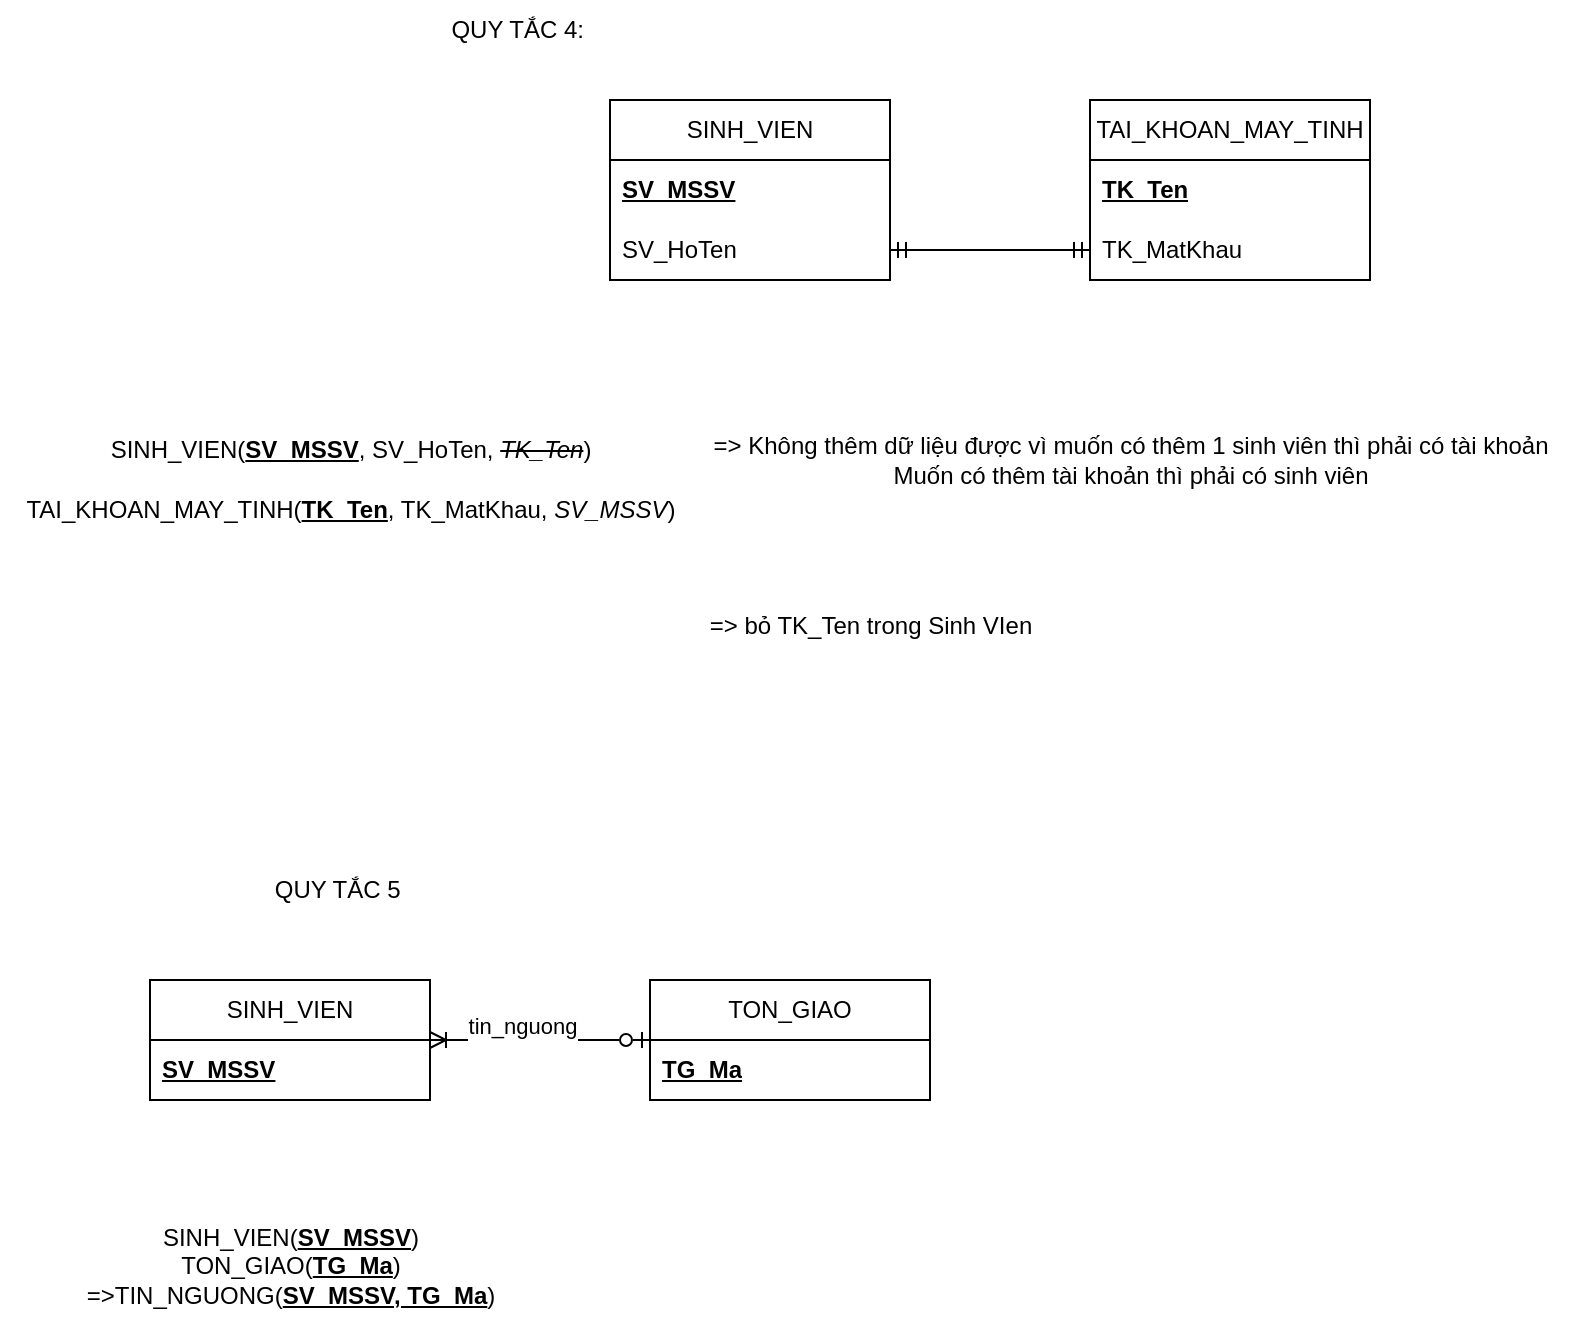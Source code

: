<mxfile version="24.7.17">
  <diagram id="R2lEEEUBdFMjLlhIrx00" name="Page-1">
    <mxGraphModel dx="434" dy="235" grid="1" gridSize="10" guides="1" tooltips="1" connect="1" arrows="1" fold="1" page="1" pageScale="1" pageWidth="850" pageHeight="1100" math="0" shadow="0" extFonts="Permanent Marker^https://fonts.googleapis.com/css?family=Permanent+Marker">
      <root>
        <mxCell id="0" />
        <mxCell id="1" parent="0" />
        <mxCell id="qm72RA9vOt4ma77FHGuy-1" value="SINH_VIEN" style="swimlane;fontStyle=0;childLayout=stackLayout;horizontal=1;startSize=30;horizontalStack=0;resizeParent=1;resizeParentMax=0;resizeLast=0;collapsible=1;marginBottom=0;whiteSpace=wrap;html=1;" vertex="1" parent="1">
          <mxGeometry x="310" y="220" width="140" height="90" as="geometry" />
        </mxCell>
        <mxCell id="qm72RA9vOt4ma77FHGuy-2" value="&lt;u&gt;&lt;b&gt;SV_MSSV&lt;/b&gt;&lt;/u&gt;" style="text;strokeColor=none;fillColor=none;align=left;verticalAlign=middle;spacingLeft=4;spacingRight=4;overflow=hidden;points=[[0,0.5],[1,0.5]];portConstraint=eastwest;rotatable=0;whiteSpace=wrap;html=1;" vertex="1" parent="qm72RA9vOt4ma77FHGuy-1">
          <mxGeometry y="30" width="140" height="30" as="geometry" />
        </mxCell>
        <mxCell id="qm72RA9vOt4ma77FHGuy-3" value="SV_HoTen" style="text;strokeColor=none;fillColor=none;align=left;verticalAlign=middle;spacingLeft=4;spacingRight=4;overflow=hidden;points=[[0,0.5],[1,0.5]];portConstraint=eastwest;rotatable=0;whiteSpace=wrap;html=1;" vertex="1" parent="qm72RA9vOt4ma77FHGuy-1">
          <mxGeometry y="60" width="140" height="30" as="geometry" />
        </mxCell>
        <mxCell id="qm72RA9vOt4ma77FHGuy-6" value="TAI_KHOAN_MAY_TINH" style="swimlane;fontStyle=0;childLayout=stackLayout;horizontal=1;startSize=30;horizontalStack=0;resizeParent=1;resizeParentMax=0;resizeLast=0;collapsible=1;marginBottom=0;whiteSpace=wrap;html=1;" vertex="1" parent="1">
          <mxGeometry x="550" y="220" width="140" height="90" as="geometry" />
        </mxCell>
        <mxCell id="qm72RA9vOt4ma77FHGuy-7" value="&lt;u&gt;&lt;b&gt;TK_Ten&lt;/b&gt;&lt;/u&gt;" style="text;strokeColor=none;fillColor=none;align=left;verticalAlign=middle;spacingLeft=4;spacingRight=4;overflow=hidden;points=[[0,0.5],[1,0.5]];portConstraint=eastwest;rotatable=0;whiteSpace=wrap;html=1;" vertex="1" parent="qm72RA9vOt4ma77FHGuy-6">
          <mxGeometry y="30" width="140" height="30" as="geometry" />
        </mxCell>
        <mxCell id="qm72RA9vOt4ma77FHGuy-8" value="TK_MatKhau" style="text;strokeColor=none;fillColor=none;align=left;verticalAlign=middle;spacingLeft=4;spacingRight=4;overflow=hidden;points=[[0,0.5],[1,0.5]];portConstraint=eastwest;rotatable=0;whiteSpace=wrap;html=1;" vertex="1" parent="qm72RA9vOt4ma77FHGuy-6">
          <mxGeometry y="60" width="140" height="30" as="geometry" />
        </mxCell>
        <mxCell id="qm72RA9vOt4ma77FHGuy-11" style="edgeStyle=orthogonalEdgeStyle;rounded=0;orthogonalLoop=1;jettySize=auto;html=1;entryX=0;entryY=0.5;entryDx=0;entryDy=0;endArrow=ERmandOne;endFill=0;startArrow=ERmandOne;startFill=0;" edge="1" parent="1" source="qm72RA9vOt4ma77FHGuy-3" target="qm72RA9vOt4ma77FHGuy-8">
          <mxGeometry relative="1" as="geometry" />
        </mxCell>
        <mxCell id="qm72RA9vOt4ma77FHGuy-12" value="QUY TẮC 4:&amp;nbsp;" style="text;html=1;align=center;verticalAlign=middle;resizable=0;points=[];autosize=1;strokeColor=none;fillColor=none;" vertex="1" parent="1">
          <mxGeometry x="220" y="170" width="90" height="30" as="geometry" />
        </mxCell>
        <mxCell id="qm72RA9vOt4ma77FHGuy-13" value="SINH_VIEN(&lt;b&gt;&lt;u&gt;SV_MSSV&lt;/u&gt;&lt;/b&gt;, SV_HoTen, &lt;i&gt;&lt;strike&gt;TK_Ten&lt;/strike&gt;&lt;/i&gt;)" style="text;html=1;align=center;verticalAlign=middle;resizable=0;points=[];autosize=1;strokeColor=none;fillColor=none;" vertex="1" parent="1">
          <mxGeometry x="50" y="380" width="260" height="30" as="geometry" />
        </mxCell>
        <mxCell id="qm72RA9vOt4ma77FHGuy-14" value="TAI_KHOAN_MAY_TINH(&lt;b&gt;&lt;u&gt;TK_Ten&lt;/u&gt;&lt;/b&gt;, TK_MatKhau, &lt;i&gt;SV_MSSV&lt;/i&gt;)" style="text;html=1;align=center;verticalAlign=middle;resizable=0;points=[];autosize=1;strokeColor=none;fillColor=none;" vertex="1" parent="1">
          <mxGeometry x="5" y="410" width="350" height="30" as="geometry" />
        </mxCell>
        <mxCell id="qm72RA9vOt4ma77FHGuy-15" value="=&amp;gt; Không thêm dữ liệu được vì muốn có thêm 1 sinh viên thì phải có tài khoản&lt;br&gt;Muốn có thêm tài khoản thì phải có sinh viên" style="text;html=1;align=center;verticalAlign=middle;resizable=0;points=[];autosize=1;strokeColor=none;fillColor=none;" vertex="1" parent="1">
          <mxGeometry x="350" y="380" width="440" height="40" as="geometry" />
        </mxCell>
        <mxCell id="qm72RA9vOt4ma77FHGuy-16" value="=&amp;gt; bỏ TK_Ten trong Sinh VIen" style="text;html=1;align=center;verticalAlign=middle;resizable=0;points=[];autosize=1;strokeColor=none;fillColor=none;" vertex="1" parent="1">
          <mxGeometry x="350" y="468" width="180" height="30" as="geometry" />
        </mxCell>
        <mxCell id="qm72RA9vOt4ma77FHGuy-17" value="QUY TẮC 5&amp;nbsp;" style="text;html=1;align=center;verticalAlign=middle;resizable=0;points=[];autosize=1;strokeColor=none;fillColor=none;" vertex="1" parent="1">
          <mxGeometry x="130" y="600" width="90" height="30" as="geometry" />
        </mxCell>
        <mxCell id="qm72RA9vOt4ma77FHGuy-18" value="TON_GIAO" style="swimlane;fontStyle=0;childLayout=stackLayout;horizontal=1;startSize=30;horizontalStack=0;resizeParent=1;resizeParentMax=0;resizeLast=0;collapsible=1;marginBottom=0;whiteSpace=wrap;html=1;" vertex="1" parent="1">
          <mxGeometry x="330" y="660" width="140" height="60" as="geometry" />
        </mxCell>
        <mxCell id="qm72RA9vOt4ma77FHGuy-19" value="&lt;b&gt;&lt;u&gt;TG_Ma&lt;/u&gt;&lt;/b&gt;" style="text;strokeColor=none;fillColor=none;align=left;verticalAlign=middle;spacingLeft=4;spacingRight=4;overflow=hidden;points=[[0,0.5],[1,0.5]];portConstraint=eastwest;rotatable=0;whiteSpace=wrap;html=1;" vertex="1" parent="qm72RA9vOt4ma77FHGuy-18">
          <mxGeometry y="30" width="140" height="30" as="geometry" />
        </mxCell>
        <mxCell id="qm72RA9vOt4ma77FHGuy-25" style="edgeStyle=orthogonalEdgeStyle;rounded=0;orthogonalLoop=1;jettySize=auto;html=1;entryX=0;entryY=0.5;entryDx=0;entryDy=0;startArrow=ERoneToMany;startFill=0;endArrow=ERzeroToOne;endFill=0;" edge="1" parent="1" source="qm72RA9vOt4ma77FHGuy-22" target="qm72RA9vOt4ma77FHGuy-18">
          <mxGeometry relative="1" as="geometry" />
        </mxCell>
        <mxCell id="qm72RA9vOt4ma77FHGuy-27" value="tin_nguong&lt;div&gt;&lt;br&gt;&lt;/div&gt;" style="edgeLabel;html=1;align=center;verticalAlign=middle;resizable=0;points=[];" vertex="1" connectable="0" parent="qm72RA9vOt4ma77FHGuy-25">
          <mxGeometry x="-0.167" relative="1" as="geometry">
            <mxPoint as="offset" />
          </mxGeometry>
        </mxCell>
        <mxCell id="qm72RA9vOt4ma77FHGuy-22" value="SINH_VIEN" style="swimlane;fontStyle=0;childLayout=stackLayout;horizontal=1;startSize=30;horizontalStack=0;resizeParent=1;resizeParentMax=0;resizeLast=0;collapsible=1;marginBottom=0;whiteSpace=wrap;html=1;" vertex="1" parent="1">
          <mxGeometry x="80" y="660" width="140" height="60" as="geometry" />
        </mxCell>
        <mxCell id="qm72RA9vOt4ma77FHGuy-23" value="&lt;u&gt;&lt;b&gt;SV_MSSV&lt;/b&gt;&lt;/u&gt;" style="text;strokeColor=none;fillColor=none;align=left;verticalAlign=middle;spacingLeft=4;spacingRight=4;overflow=hidden;points=[[0,0.5],[1,0.5]];portConstraint=eastwest;rotatable=0;whiteSpace=wrap;html=1;" vertex="1" parent="qm72RA9vOt4ma77FHGuy-22">
          <mxGeometry y="30" width="140" height="30" as="geometry" />
        </mxCell>
        <mxCell id="qm72RA9vOt4ma77FHGuy-26" value="SINH_VIEN(&lt;b&gt;&lt;u&gt;SV_MSSV&lt;/u&gt;&lt;/b&gt;)&lt;div&gt;TON_GIAO(&lt;b&gt;&lt;u&gt;TG_Ma&lt;/u&gt;&lt;/b&gt;)&lt;/div&gt;&lt;div&gt;=&amp;gt;TIN_NGUONG(&lt;b style=&quot;text-decoration-line: underline;&quot;&gt;SV_MSSV, TG_Ma&lt;/b&gt;)&lt;/div&gt;" style="text;html=1;align=center;verticalAlign=middle;resizable=0;points=[];autosize=1;strokeColor=none;fillColor=none;" vertex="1" parent="1">
          <mxGeometry x="35" y="773" width="230" height="60" as="geometry" />
        </mxCell>
      </root>
    </mxGraphModel>
  </diagram>
</mxfile>
